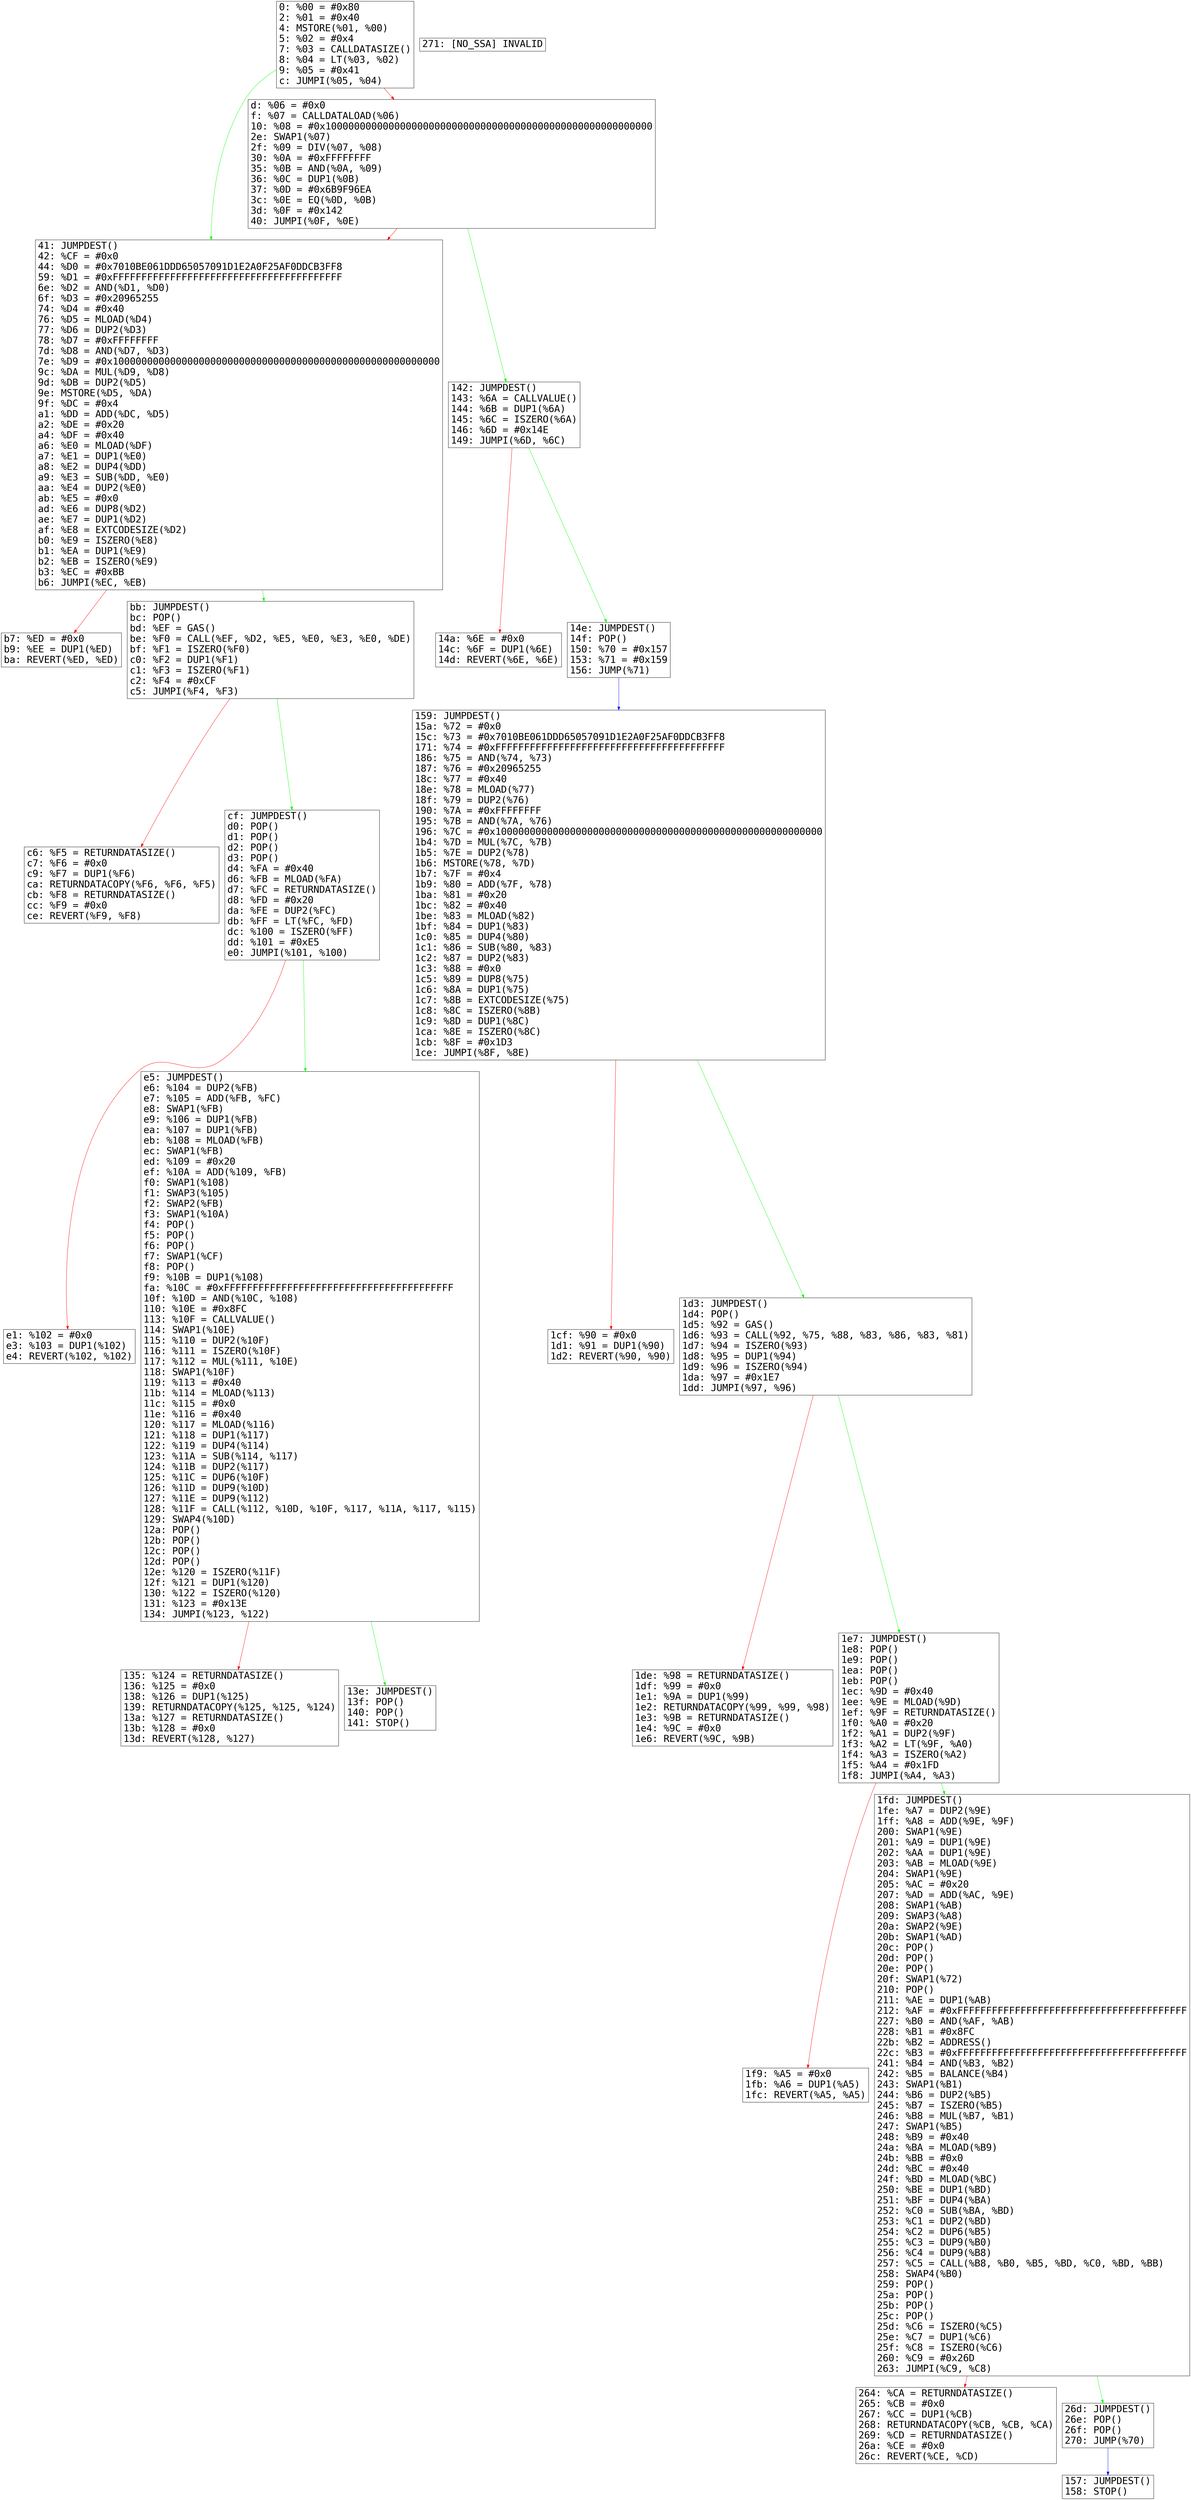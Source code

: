 digraph "graph.cfg.gv" {
	subgraph global {
		node [fontname=Courier fontsize=30.0 rank=same shape=box]
		block_0 [label="0: %00 = #0x80\l2: %01 = #0x40\l4: MSTORE(%01, %00)\l5: %02 = #0x4\l7: %03 = CALLDATASIZE()\l8: %04 = LT(%03, %02)\l9: %05 = #0x41\lc: JUMPI(%05, %04)\l"]
		block_d [label="d: %06 = #0x0\lf: %07 = CALLDATALOAD(%06)\l10: %08 = #0x100000000000000000000000000000000000000000000000000000000\l2e: SWAP1(%07)\l2f: %09 = DIV(%07, %08)\l30: %0A = #0xFFFFFFFF\l35: %0B = AND(%0A, %09)\l36: %0C = DUP1(%0B)\l37: %0D = #0x6B9F96EA\l3c: %0E = EQ(%0D, %0B)\l3d: %0F = #0x142\l40: JUMPI(%0F, %0E)\l"]
		block_41 [label="41: JUMPDEST()\l42: %CF = #0x0\l44: %D0 = #0x7010BE061DDD65057091D1E2A0F25AF0DDCB3FF8\l59: %D1 = #0xFFFFFFFFFFFFFFFFFFFFFFFFFFFFFFFFFFFFFFFF\l6e: %D2 = AND(%D1, %D0)\l6f: %D3 = #0x20965255\l74: %D4 = #0x40\l76: %D5 = MLOAD(%D4)\l77: %D6 = DUP2(%D3)\l78: %D7 = #0xFFFFFFFF\l7d: %D8 = AND(%D7, %D3)\l7e: %D9 = #0x100000000000000000000000000000000000000000000000000000000\l9c: %DA = MUL(%D9, %D8)\l9d: %DB = DUP2(%D5)\l9e: MSTORE(%D5, %DA)\l9f: %DC = #0x4\la1: %DD = ADD(%DC, %D5)\la2: %DE = #0x20\la4: %DF = #0x40\la6: %E0 = MLOAD(%DF)\la7: %E1 = DUP1(%E0)\la8: %E2 = DUP4(%DD)\la9: %E3 = SUB(%DD, %E0)\laa: %E4 = DUP2(%E0)\lab: %E5 = #0x0\lad: %E6 = DUP8(%D2)\lae: %E7 = DUP1(%D2)\laf: %E8 = EXTCODESIZE(%D2)\lb0: %E9 = ISZERO(%E8)\lb1: %EA = DUP1(%E9)\lb2: %EB = ISZERO(%E9)\lb3: %EC = #0xBB\lb6: JUMPI(%EC, %EB)\l"]
		block_b7 [label="b7: %ED = #0x0\lb9: %EE = DUP1(%ED)\lba: REVERT(%ED, %ED)\l"]
		block_bb [label="bb: JUMPDEST()\lbc: POP()\lbd: %EF = GAS()\lbe: %F0 = CALL(%EF, %D2, %E5, %E0, %E3, %E0, %DE)\lbf: %F1 = ISZERO(%F0)\lc0: %F2 = DUP1(%F1)\lc1: %F3 = ISZERO(%F1)\lc2: %F4 = #0xCF\lc5: JUMPI(%F4, %F3)\l"]
		block_c6 [label="c6: %F5 = RETURNDATASIZE()\lc7: %F6 = #0x0\lc9: %F7 = DUP1(%F6)\lca: RETURNDATACOPY(%F6, %F6, %F5)\lcb: %F8 = RETURNDATASIZE()\lcc: %F9 = #0x0\lce: REVERT(%F9, %F8)\l"]
		block_cf [label="cf: JUMPDEST()\ld0: POP()\ld1: POP()\ld2: POP()\ld3: POP()\ld4: %FA = #0x40\ld6: %FB = MLOAD(%FA)\ld7: %FC = RETURNDATASIZE()\ld8: %FD = #0x20\lda: %FE = DUP2(%FC)\ldb: %FF = LT(%FC, %FD)\ldc: %100 = ISZERO(%FF)\ldd: %101 = #0xE5\le0: JUMPI(%101, %100)\l"]
		block_e1 [label="e1: %102 = #0x0\le3: %103 = DUP1(%102)\le4: REVERT(%102, %102)\l"]
		block_e5 [label="e5: JUMPDEST()\le6: %104 = DUP2(%FB)\le7: %105 = ADD(%FB, %FC)\le8: SWAP1(%FB)\le9: %106 = DUP1(%FB)\lea: %107 = DUP1(%FB)\leb: %108 = MLOAD(%FB)\lec: SWAP1(%FB)\led: %109 = #0x20\lef: %10A = ADD(%109, %FB)\lf0: SWAP1(%108)\lf1: SWAP3(%105)\lf2: SWAP2(%FB)\lf3: SWAP1(%10A)\lf4: POP()\lf5: POP()\lf6: POP()\lf7: SWAP1(%CF)\lf8: POP()\lf9: %10B = DUP1(%108)\lfa: %10C = #0xFFFFFFFFFFFFFFFFFFFFFFFFFFFFFFFFFFFFFFFF\l10f: %10D = AND(%10C, %108)\l110: %10E = #0x8FC\l113: %10F = CALLVALUE()\l114: SWAP1(%10E)\l115: %110 = DUP2(%10F)\l116: %111 = ISZERO(%10F)\l117: %112 = MUL(%111, %10E)\l118: SWAP1(%10F)\l119: %113 = #0x40\l11b: %114 = MLOAD(%113)\l11c: %115 = #0x0\l11e: %116 = #0x40\l120: %117 = MLOAD(%116)\l121: %118 = DUP1(%117)\l122: %119 = DUP4(%114)\l123: %11A = SUB(%114, %117)\l124: %11B = DUP2(%117)\l125: %11C = DUP6(%10F)\l126: %11D = DUP9(%10D)\l127: %11E = DUP9(%112)\l128: %11F = CALL(%112, %10D, %10F, %117, %11A, %117, %115)\l129: SWAP4(%10D)\l12a: POP()\l12b: POP()\l12c: POP()\l12d: POP()\l12e: %120 = ISZERO(%11F)\l12f: %121 = DUP1(%120)\l130: %122 = ISZERO(%120)\l131: %123 = #0x13E\l134: JUMPI(%123, %122)\l"]
		block_135 [label="135: %124 = RETURNDATASIZE()\l136: %125 = #0x0\l138: %126 = DUP1(%125)\l139: RETURNDATACOPY(%125, %125, %124)\l13a: %127 = RETURNDATASIZE()\l13b: %128 = #0x0\l13d: REVERT(%128, %127)\l"]
		block_13e [label="13e: JUMPDEST()\l13f: POP()\l140: POP()\l141: STOP()\l"]
		block_142 [label="142: JUMPDEST()\l143: %6A = CALLVALUE()\l144: %6B = DUP1(%6A)\l145: %6C = ISZERO(%6A)\l146: %6D = #0x14E\l149: JUMPI(%6D, %6C)\l"]
		block_14a [label="14a: %6E = #0x0\l14c: %6F = DUP1(%6E)\l14d: REVERT(%6E, %6E)\l"]
		block_14e [label="14e: JUMPDEST()\l14f: POP()\l150: %70 = #0x157\l153: %71 = #0x159\l156: JUMP(%71)\l"]
		block_157 [label="157: JUMPDEST()\l158: STOP()\l"]
		block_159 [label="159: JUMPDEST()\l15a: %72 = #0x0\l15c: %73 = #0x7010BE061DDD65057091D1E2A0F25AF0DDCB3FF8\l171: %74 = #0xFFFFFFFFFFFFFFFFFFFFFFFFFFFFFFFFFFFFFFFF\l186: %75 = AND(%74, %73)\l187: %76 = #0x20965255\l18c: %77 = #0x40\l18e: %78 = MLOAD(%77)\l18f: %79 = DUP2(%76)\l190: %7A = #0xFFFFFFFF\l195: %7B = AND(%7A, %76)\l196: %7C = #0x100000000000000000000000000000000000000000000000000000000\l1b4: %7D = MUL(%7C, %7B)\l1b5: %7E = DUP2(%78)\l1b6: MSTORE(%78, %7D)\l1b7: %7F = #0x4\l1b9: %80 = ADD(%7F, %78)\l1ba: %81 = #0x20\l1bc: %82 = #0x40\l1be: %83 = MLOAD(%82)\l1bf: %84 = DUP1(%83)\l1c0: %85 = DUP4(%80)\l1c1: %86 = SUB(%80, %83)\l1c2: %87 = DUP2(%83)\l1c3: %88 = #0x0\l1c5: %89 = DUP8(%75)\l1c6: %8A = DUP1(%75)\l1c7: %8B = EXTCODESIZE(%75)\l1c8: %8C = ISZERO(%8B)\l1c9: %8D = DUP1(%8C)\l1ca: %8E = ISZERO(%8C)\l1cb: %8F = #0x1D3\l1ce: JUMPI(%8F, %8E)\l"]
		block_1cf [label="1cf: %90 = #0x0\l1d1: %91 = DUP1(%90)\l1d2: REVERT(%90, %90)\l"]
		block_1d3 [label="1d3: JUMPDEST()\l1d4: POP()\l1d5: %92 = GAS()\l1d6: %93 = CALL(%92, %75, %88, %83, %86, %83, %81)\l1d7: %94 = ISZERO(%93)\l1d8: %95 = DUP1(%94)\l1d9: %96 = ISZERO(%94)\l1da: %97 = #0x1E7\l1dd: JUMPI(%97, %96)\l"]
		block_1de [label="1de: %98 = RETURNDATASIZE()\l1df: %99 = #0x0\l1e1: %9A = DUP1(%99)\l1e2: RETURNDATACOPY(%99, %99, %98)\l1e3: %9B = RETURNDATASIZE()\l1e4: %9C = #0x0\l1e6: REVERT(%9C, %9B)\l"]
		block_1e7 [label="1e7: JUMPDEST()\l1e8: POP()\l1e9: POP()\l1ea: POP()\l1eb: POP()\l1ec: %9D = #0x40\l1ee: %9E = MLOAD(%9D)\l1ef: %9F = RETURNDATASIZE()\l1f0: %A0 = #0x20\l1f2: %A1 = DUP2(%9F)\l1f3: %A2 = LT(%9F, %A0)\l1f4: %A3 = ISZERO(%A2)\l1f5: %A4 = #0x1FD\l1f8: JUMPI(%A4, %A3)\l"]
		block_1f9 [label="1f9: %A5 = #0x0\l1fb: %A6 = DUP1(%A5)\l1fc: REVERT(%A5, %A5)\l"]
		block_1fd [label="1fd: JUMPDEST()\l1fe: %A7 = DUP2(%9E)\l1ff: %A8 = ADD(%9E, %9F)\l200: SWAP1(%9E)\l201: %A9 = DUP1(%9E)\l202: %AA = DUP1(%9E)\l203: %AB = MLOAD(%9E)\l204: SWAP1(%9E)\l205: %AC = #0x20\l207: %AD = ADD(%AC, %9E)\l208: SWAP1(%AB)\l209: SWAP3(%A8)\l20a: SWAP2(%9E)\l20b: SWAP1(%AD)\l20c: POP()\l20d: POP()\l20e: POP()\l20f: SWAP1(%72)\l210: POP()\l211: %AE = DUP1(%AB)\l212: %AF = #0xFFFFFFFFFFFFFFFFFFFFFFFFFFFFFFFFFFFFFFFF\l227: %B0 = AND(%AF, %AB)\l228: %B1 = #0x8FC\l22b: %B2 = ADDRESS()\l22c: %B3 = #0xFFFFFFFFFFFFFFFFFFFFFFFFFFFFFFFFFFFFFFFF\l241: %B4 = AND(%B3, %B2)\l242: %B5 = BALANCE(%B4)\l243: SWAP1(%B1)\l244: %B6 = DUP2(%B5)\l245: %B7 = ISZERO(%B5)\l246: %B8 = MUL(%B7, %B1)\l247: SWAP1(%B5)\l248: %B9 = #0x40\l24a: %BA = MLOAD(%B9)\l24b: %BB = #0x0\l24d: %BC = #0x40\l24f: %BD = MLOAD(%BC)\l250: %BE = DUP1(%BD)\l251: %BF = DUP4(%BA)\l252: %C0 = SUB(%BA, %BD)\l253: %C1 = DUP2(%BD)\l254: %C2 = DUP6(%B5)\l255: %C3 = DUP9(%B0)\l256: %C4 = DUP9(%B8)\l257: %C5 = CALL(%B8, %B0, %B5, %BD, %C0, %BD, %BB)\l258: SWAP4(%B0)\l259: POP()\l25a: POP()\l25b: POP()\l25c: POP()\l25d: %C6 = ISZERO(%C5)\l25e: %C7 = DUP1(%C6)\l25f: %C8 = ISZERO(%C6)\l260: %C9 = #0x26D\l263: JUMPI(%C9, %C8)\l"]
		block_264 [label="264: %CA = RETURNDATASIZE()\l265: %CB = #0x0\l267: %CC = DUP1(%CB)\l268: RETURNDATACOPY(%CB, %CB, %CA)\l269: %CD = RETURNDATASIZE()\l26a: %CE = #0x0\l26c: REVERT(%CE, %CD)\l"]
		block_26d [label="26d: JUMPDEST()\l26e: POP()\l26f: POP()\l270: JUMP(%70)\l"]
		block_271 [label="271: [NO_SSA] INVALID\l"]
	}
	block_1d3 -> block_1de [color=red]
	block_41 -> block_bb [color=green]
	block_e5 -> block_135 [color=red]
	block_bb -> block_cf [color=green]
	block_1e7 -> block_1fd [color=green]
	block_14e -> block_159 [color=blue]
	block_0 -> block_41 [color=green]
	block_41 -> block_b7 [color=red]
	block_1d3 -> block_1e7 [color=green]
	block_1e7 -> block_1f9 [color=red]
	block_159 -> block_1cf [color=red]
	block_cf -> block_e1 [color=red]
	block_142 -> block_14a [color=red]
	block_bb -> block_c6 [color=red]
	block_cf -> block_e5 [color=green]
	block_26d -> block_157 [color=blue]
	block_159 -> block_1d3 [color=green]
	block_0 -> block_d [color=red]
	block_142 -> block_14e [color=green]
	block_e5 -> block_13e [color=green]
	block_d -> block_41 [color=red]
	block_d -> block_142 [color=green]
	block_1fd -> block_26d [color=green]
	block_1fd -> block_264 [color=red]
}
